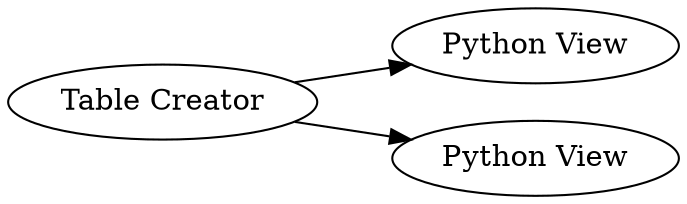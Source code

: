 digraph {
	2 -> 7
	2 -> 4
	4 [label="Python View"]
	7 [label="Python View"]
	2 [label="Table Creator"]
	rankdir=LR
}

